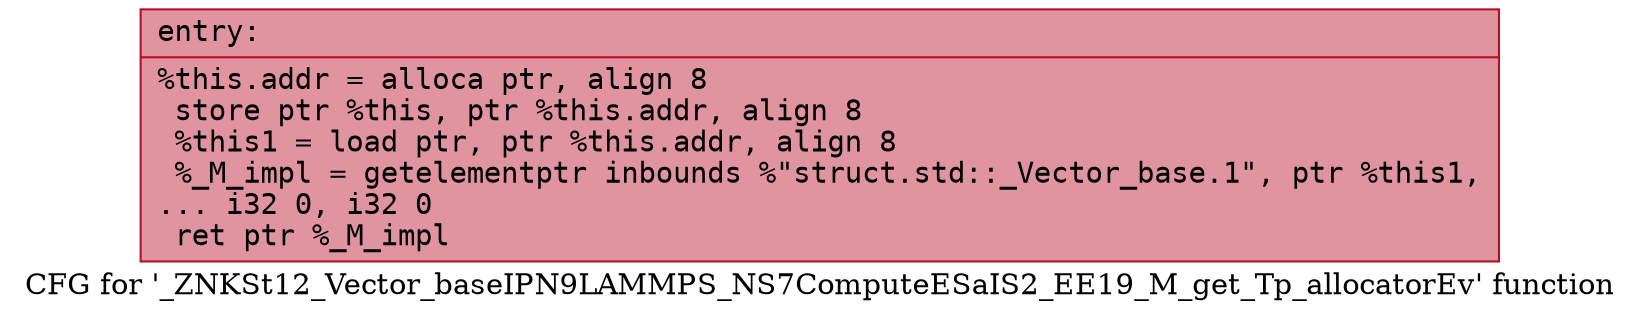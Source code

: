 digraph "CFG for '_ZNKSt12_Vector_baseIPN9LAMMPS_NS7ComputeESaIS2_EE19_M_get_Tp_allocatorEv' function" {
	label="CFG for '_ZNKSt12_Vector_baseIPN9LAMMPS_NS7ComputeESaIS2_EE19_M_get_Tp_allocatorEv' function";

	Node0x561f1659c370 [shape=record,color="#b70d28ff", style=filled, fillcolor="#b70d2870" fontname="Courier",label="{entry:\l|  %this.addr = alloca ptr, align 8\l  store ptr %this, ptr %this.addr, align 8\l  %this1 = load ptr, ptr %this.addr, align 8\l  %_M_impl = getelementptr inbounds %\"struct.std::_Vector_base.1\", ptr %this1,\l... i32 0, i32 0\l  ret ptr %_M_impl\l}"];
}
